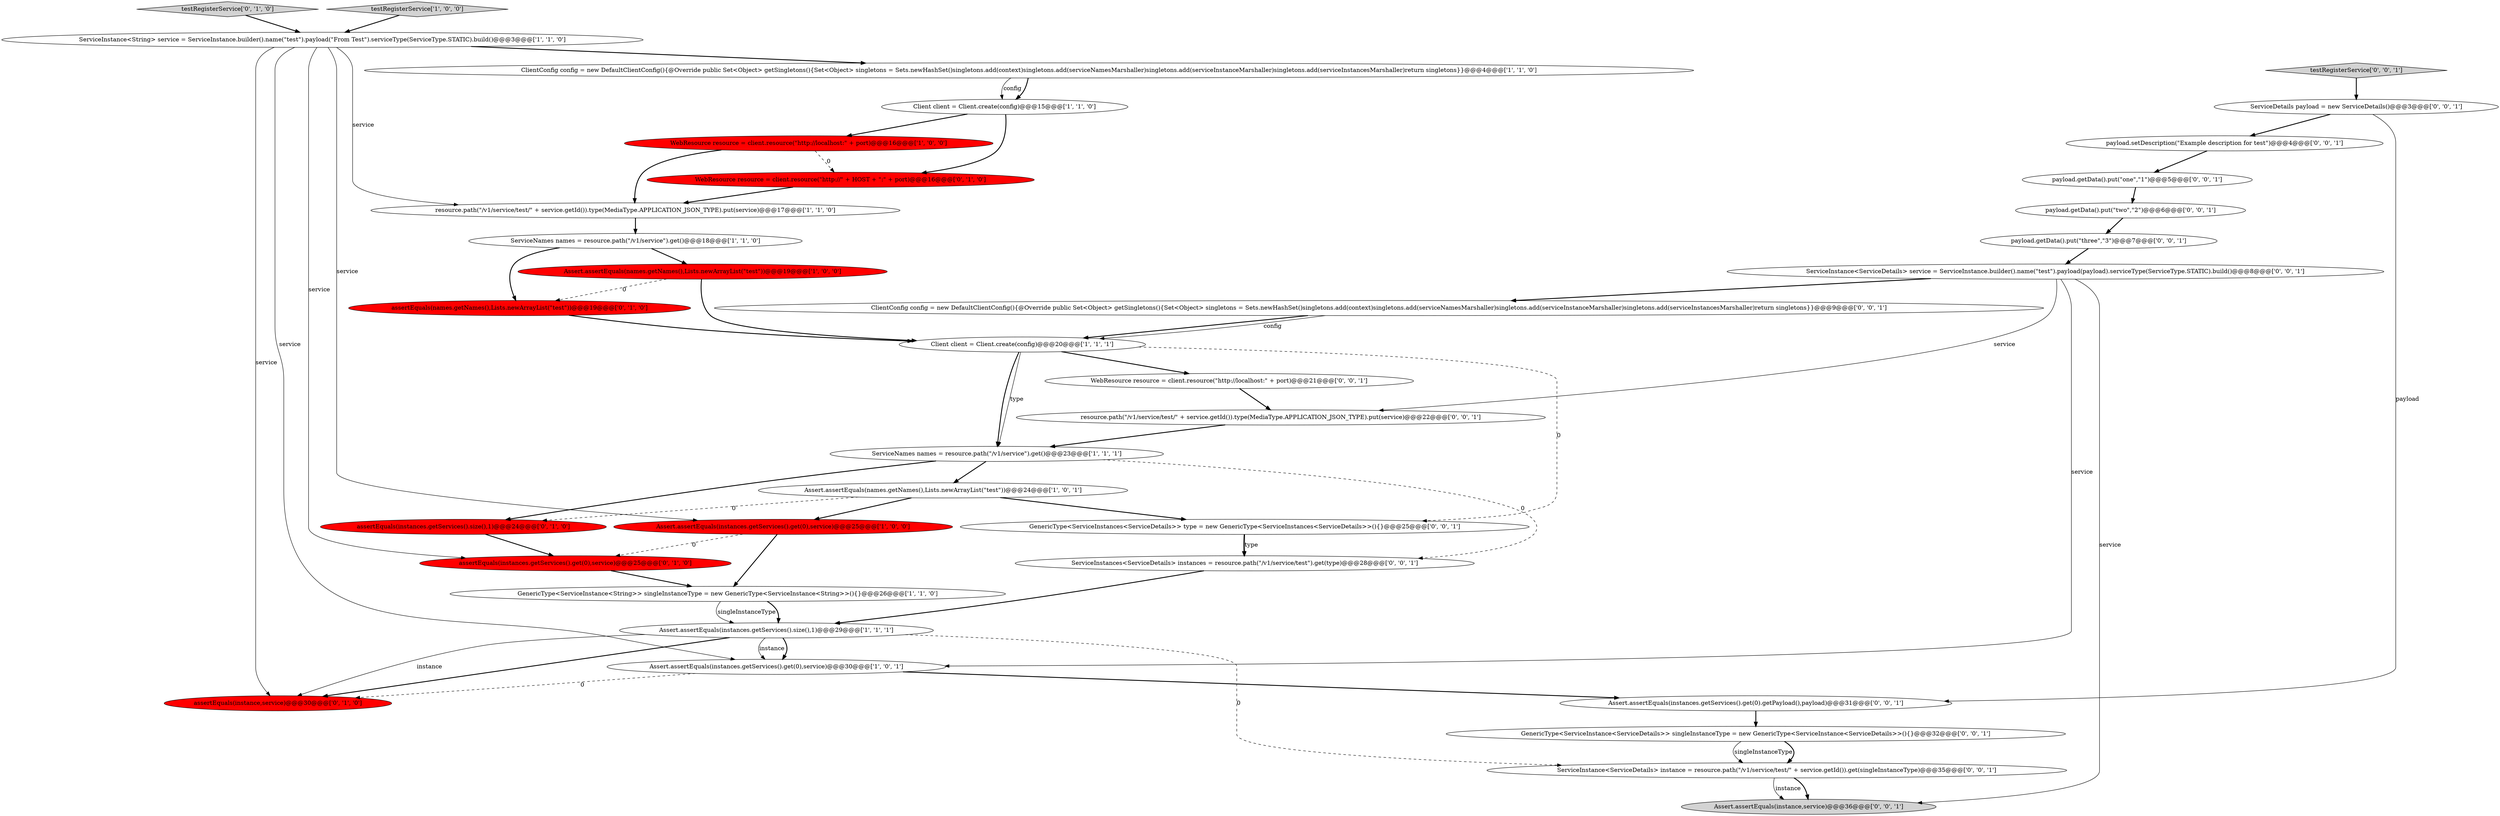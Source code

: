 digraph {
34 [style = filled, label = "GenericType<ServiceInstance<ServiceDetails>> singleInstanceType = new GenericType<ServiceInstance<ServiceDetails>>(){}@@@32@@@['0', '0', '1']", fillcolor = white, shape = ellipse image = "AAA0AAABBB3BBB"];
10 [style = filled, label = "Assert.assertEquals(names.getNames(),Lists.newArrayList(\"test\"))@@@19@@@['1', '0', '0']", fillcolor = red, shape = ellipse image = "AAA1AAABBB1BBB"];
11 [style = filled, label = "resource.path(\"/v1/service/test/\" + service.getId()).type(MediaType.APPLICATION_JSON_TYPE).put(service)@@@17@@@['1', '1', '0']", fillcolor = white, shape = ellipse image = "AAA0AAABBB1BBB"];
21 [style = filled, label = "payload.setDescription(\"Example description for test\")@@@4@@@['0', '0', '1']", fillcolor = white, shape = ellipse image = "AAA0AAABBB3BBB"];
7 [style = filled, label = "Assert.assertEquals(instances.getServices().size(),1)@@@29@@@['1', '1', '1']", fillcolor = white, shape = ellipse image = "AAA0AAABBB1BBB"];
5 [style = filled, label = "Assert.assertEquals(instances.getServices().get(0),service)@@@30@@@['1', '0', '1']", fillcolor = white, shape = ellipse image = "AAA0AAABBB1BBB"];
6 [style = filled, label = "WebResource resource = client.resource(\"http://localhost:\" + port)@@@16@@@['1', '0', '0']", fillcolor = red, shape = ellipse image = "AAA1AAABBB1BBB"];
13 [style = filled, label = "GenericType<ServiceInstance<String>> singleInstanceType = new GenericType<ServiceInstance<String>>(){}@@@26@@@['1', '1', '0']", fillcolor = white, shape = ellipse image = "AAA0AAABBB1BBB"];
4 [style = filled, label = "ServiceNames names = resource.path(\"/v1/service\").get()@@@23@@@['1', '1', '1']", fillcolor = white, shape = ellipse image = "AAA0AAABBB1BBB"];
33 [style = filled, label = "testRegisterService['0', '0', '1']", fillcolor = lightgray, shape = diamond image = "AAA0AAABBB3BBB"];
24 [style = filled, label = "WebResource resource = client.resource(\"http://localhost:\" + port)@@@21@@@['0', '0', '1']", fillcolor = white, shape = ellipse image = "AAA0AAABBB3BBB"];
19 [style = filled, label = "testRegisterService['0', '1', '0']", fillcolor = lightgray, shape = diamond image = "AAA0AAABBB2BBB"];
9 [style = filled, label = "Assert.assertEquals(instances.getServices().get(0),service)@@@25@@@['1', '0', '0']", fillcolor = red, shape = ellipse image = "AAA1AAABBB1BBB"];
31 [style = filled, label = "payload.getData().put(\"two\",\"2\")@@@6@@@['0', '0', '1']", fillcolor = white, shape = ellipse image = "AAA0AAABBB3BBB"];
26 [style = filled, label = "ServiceDetails payload = new ServiceDetails()@@@3@@@['0', '0', '1']", fillcolor = white, shape = ellipse image = "AAA0AAABBB3BBB"];
15 [style = filled, label = "WebResource resource = client.resource(\"http://\" + HOST + \":\" + port)@@@16@@@['0', '1', '0']", fillcolor = red, shape = ellipse image = "AAA1AAABBB2BBB"];
25 [style = filled, label = "ServiceInstances<ServiceDetails> instances = resource.path(\"/v1/service/test\").get(type)@@@28@@@['0', '0', '1']", fillcolor = white, shape = ellipse image = "AAA0AAABBB3BBB"];
12 [style = filled, label = "testRegisterService['1', '0', '0']", fillcolor = lightgray, shape = diamond image = "AAA0AAABBB1BBB"];
8 [style = filled, label = "ServiceNames names = resource.path(\"/v1/service\").get()@@@18@@@['1', '1', '0']", fillcolor = white, shape = ellipse image = "AAA0AAABBB1BBB"];
22 [style = filled, label = "GenericType<ServiceInstances<ServiceDetails>> type = new GenericType<ServiceInstances<ServiceDetails>>(){}@@@25@@@['0', '0', '1']", fillcolor = white, shape = ellipse image = "AAA0AAABBB3BBB"];
29 [style = filled, label = "payload.getData().put(\"one\",\"1\")@@@5@@@['0', '0', '1']", fillcolor = white, shape = ellipse image = "AAA0AAABBB3BBB"];
1 [style = filled, label = "ClientConfig config = new DefaultClientConfig(){@Override public Set<Object> getSingletons(){Set<Object> singletons = Sets.newHashSet()singletons.add(context)singletons.add(serviceNamesMarshaller)singletons.add(serviceInstanceMarshaller)singletons.add(serviceInstancesMarshaller)return singletons}}@@@4@@@['1', '1', '0']", fillcolor = white, shape = ellipse image = "AAA0AAABBB1BBB"];
30 [style = filled, label = "ServiceInstance<ServiceDetails> service = ServiceInstance.builder().name(\"test\").payload(payload).serviceType(ServiceType.STATIC).build()@@@8@@@['0', '0', '1']", fillcolor = white, shape = ellipse image = "AAA0AAABBB3BBB"];
18 [style = filled, label = "assertEquals(instances.getServices().get(0),service)@@@25@@@['0', '1', '0']", fillcolor = red, shape = ellipse image = "AAA1AAABBB2BBB"];
28 [style = filled, label = "payload.getData().put(\"three\",\"3\")@@@7@@@['0', '0', '1']", fillcolor = white, shape = ellipse image = "AAA0AAABBB3BBB"];
32 [style = filled, label = "ServiceInstance<ServiceDetails> instance = resource.path(\"/v1/service/test/\" + service.getId()).get(singleInstanceType)@@@35@@@['0', '0', '1']", fillcolor = white, shape = ellipse image = "AAA0AAABBB3BBB"];
36 [style = filled, label = "Assert.assertEquals(instance,service)@@@36@@@['0', '0', '1']", fillcolor = lightgray, shape = ellipse image = "AAA0AAABBB3BBB"];
3 [style = filled, label = "ServiceInstance<String> service = ServiceInstance.builder().name(\"test\").payload(\"From Test\").serviceType(ServiceType.STATIC).build()@@@3@@@['1', '1', '0']", fillcolor = white, shape = ellipse image = "AAA0AAABBB1BBB"];
17 [style = filled, label = "assertEquals(names.getNames(),Lists.newArrayList(\"test\"))@@@19@@@['0', '1', '0']", fillcolor = red, shape = ellipse image = "AAA1AAABBB2BBB"];
27 [style = filled, label = "ClientConfig config = new DefaultClientConfig(){@Override public Set<Object> getSingletons(){Set<Object> singletons = Sets.newHashSet()singletons.add(context)singletons.add(serviceNamesMarshaller)singletons.add(serviceInstanceMarshaller)singletons.add(serviceInstancesMarshaller)return singletons}}@@@9@@@['0', '0', '1']", fillcolor = white, shape = ellipse image = "AAA0AAABBB3BBB"];
14 [style = filled, label = "Client client = Client.create(config)@@@20@@@['1', '1', '1']", fillcolor = white, shape = ellipse image = "AAA0AAABBB1BBB"];
2 [style = filled, label = "Assert.assertEquals(names.getNames(),Lists.newArrayList(\"test\"))@@@24@@@['1', '0', '1']", fillcolor = white, shape = ellipse image = "AAA0AAABBB1BBB"];
16 [style = filled, label = "assertEquals(instance,service)@@@30@@@['0', '1', '0']", fillcolor = red, shape = ellipse image = "AAA1AAABBB2BBB"];
20 [style = filled, label = "assertEquals(instances.getServices().size(),1)@@@24@@@['0', '1', '0']", fillcolor = red, shape = ellipse image = "AAA1AAABBB2BBB"];
23 [style = filled, label = "Assert.assertEquals(instances.getServices().get(0).getPayload(),payload)@@@31@@@['0', '0', '1']", fillcolor = white, shape = ellipse image = "AAA0AAABBB3BBB"];
35 [style = filled, label = "resource.path(\"/v1/service/test/\" + service.getId()).type(MediaType.APPLICATION_JSON_TYPE).put(service)@@@22@@@['0', '0', '1']", fillcolor = white, shape = ellipse image = "AAA0AAABBB3BBB"];
0 [style = filled, label = "Client client = Client.create(config)@@@15@@@['1', '1', '0']", fillcolor = white, shape = ellipse image = "AAA0AAABBB1BBB"];
14->24 [style = bold, label=""];
8->10 [style = bold, label=""];
22->25 [style = bold, label=""];
22->25 [style = solid, label="type"];
34->32 [style = solid, label="singleInstanceType"];
2->20 [style = dashed, label="0"];
3->9 [style = solid, label="service"];
3->1 [style = bold, label=""];
28->30 [style = bold, label=""];
27->14 [style = bold, label=""];
10->14 [style = bold, label=""];
0->6 [style = bold, label=""];
24->35 [style = bold, label=""];
5->23 [style = bold, label=""];
27->14 [style = solid, label="config"];
9->18 [style = dashed, label="0"];
29->31 [style = bold, label=""];
30->27 [style = bold, label=""];
14->22 [style = dashed, label="0"];
3->16 [style = solid, label="service"];
13->7 [style = solid, label="singleInstanceType"];
1->0 [style = bold, label=""];
4->2 [style = bold, label=""];
2->9 [style = bold, label=""];
25->7 [style = bold, label=""];
3->11 [style = solid, label="service"];
30->5 [style = solid, label="service"];
35->4 [style = bold, label=""];
0->15 [style = bold, label=""];
7->16 [style = solid, label="instance"];
33->26 [style = bold, label=""];
26->21 [style = bold, label=""];
5->16 [style = dashed, label="0"];
8->17 [style = bold, label=""];
20->18 [style = bold, label=""];
4->25 [style = dashed, label="0"];
14->4 [style = solid, label="type"];
30->35 [style = solid, label="service"];
7->5 [style = bold, label=""];
14->4 [style = bold, label=""];
21->29 [style = bold, label=""];
30->36 [style = solid, label="service"];
15->11 [style = bold, label=""];
6->15 [style = dashed, label="0"];
17->14 [style = bold, label=""];
13->7 [style = bold, label=""];
6->11 [style = bold, label=""];
7->16 [style = bold, label=""];
4->20 [style = bold, label=""];
10->17 [style = dashed, label="0"];
18->13 [style = bold, label=""];
23->34 [style = bold, label=""];
32->36 [style = bold, label=""];
11->8 [style = bold, label=""];
32->36 [style = solid, label="instance"];
34->32 [style = bold, label=""];
7->32 [style = dashed, label="0"];
12->3 [style = bold, label=""];
31->28 [style = bold, label=""];
2->22 [style = bold, label=""];
7->5 [style = solid, label="instance"];
19->3 [style = bold, label=""];
3->5 [style = solid, label="service"];
26->23 [style = solid, label="payload"];
3->18 [style = solid, label="service"];
9->13 [style = bold, label=""];
1->0 [style = solid, label="config"];
}
